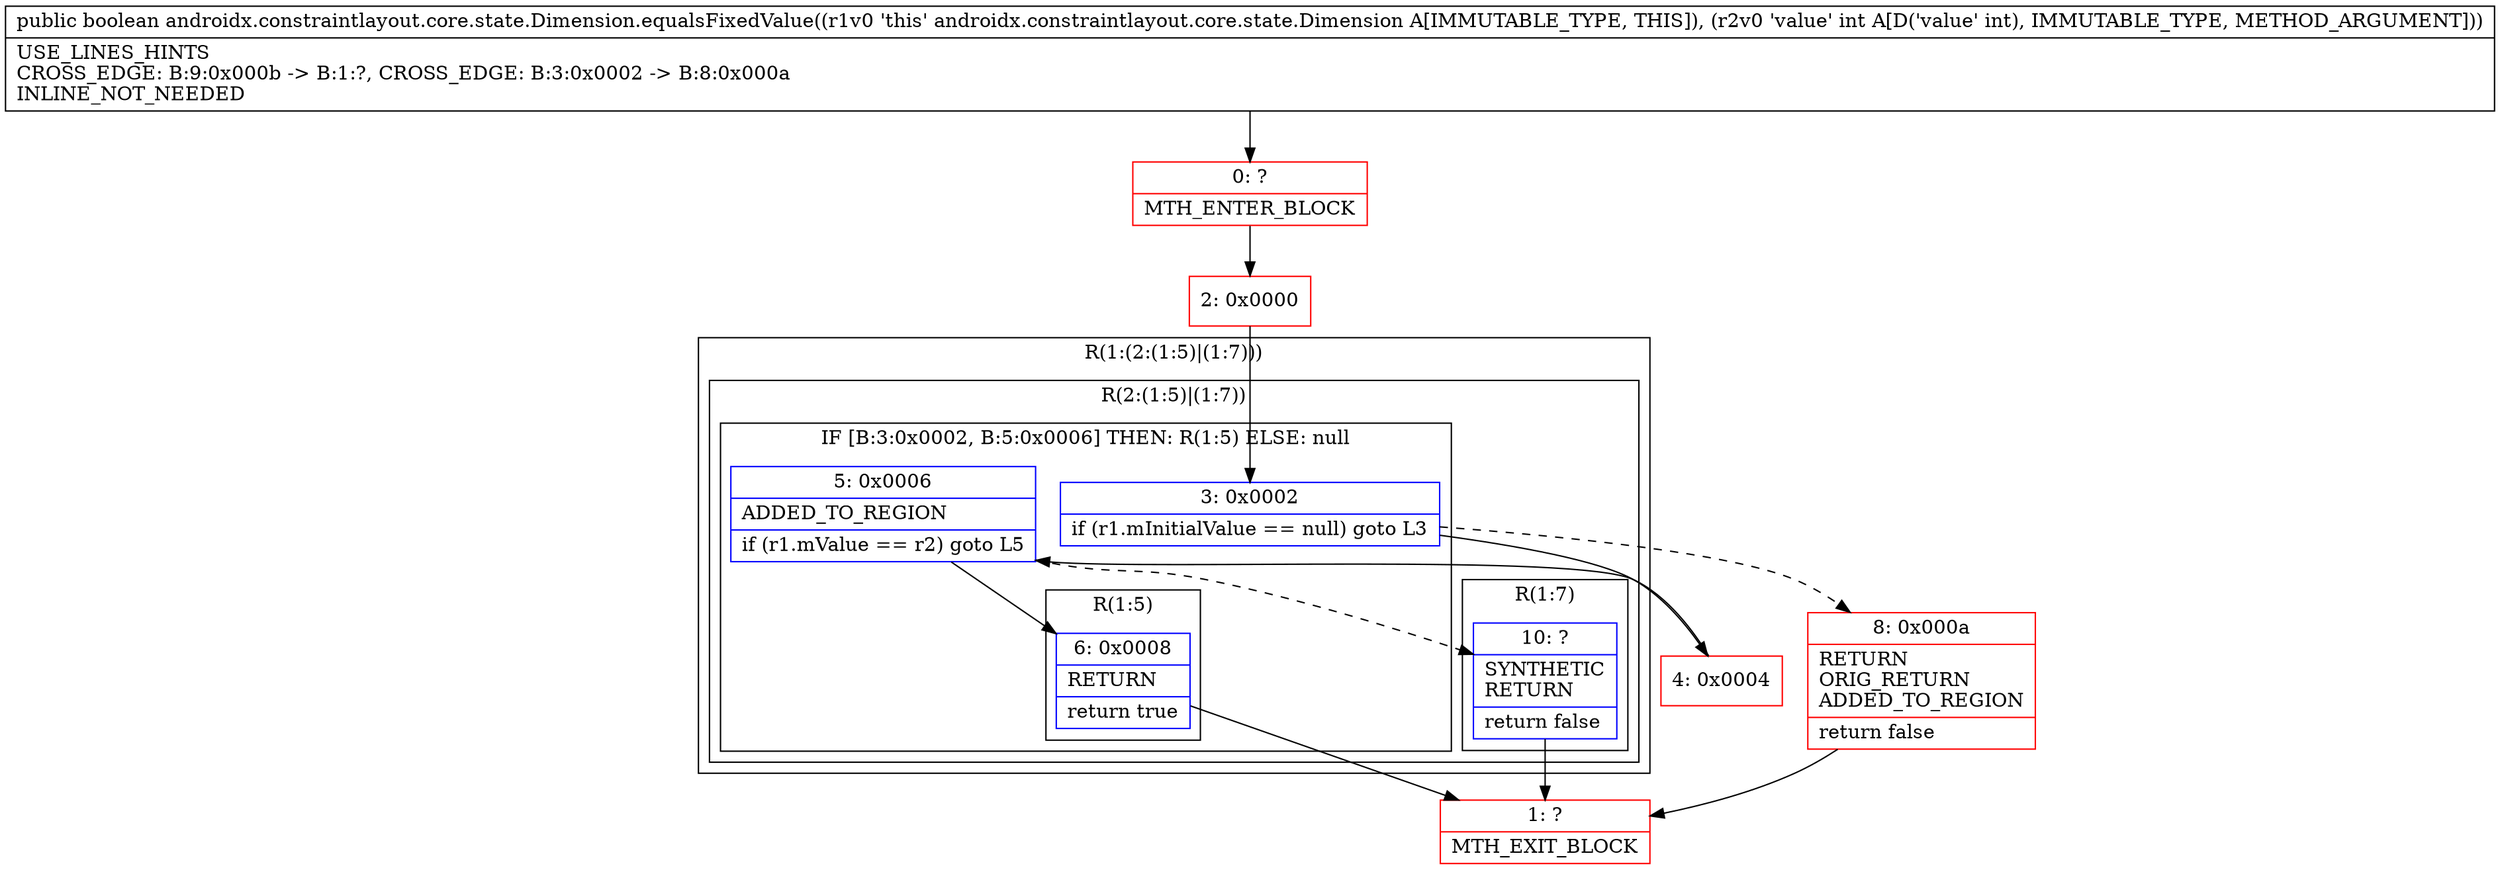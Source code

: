 digraph "CFG forandroidx.constraintlayout.core.state.Dimension.equalsFixedValue(I)Z" {
subgraph cluster_Region_1454031629 {
label = "R(1:(2:(1:5)|(1:7)))";
node [shape=record,color=blue];
subgraph cluster_Region_136262579 {
label = "R(2:(1:5)|(1:7))";
node [shape=record,color=blue];
subgraph cluster_IfRegion_1541930077 {
label = "IF [B:3:0x0002, B:5:0x0006] THEN: R(1:5) ELSE: null";
node [shape=record,color=blue];
Node_3 [shape=record,label="{3\:\ 0x0002|if (r1.mInitialValue == null) goto L3\l}"];
Node_5 [shape=record,label="{5\:\ 0x0006|ADDED_TO_REGION\l|if (r1.mValue == r2) goto L5\l}"];
subgraph cluster_Region_1648892875 {
label = "R(1:5)";
node [shape=record,color=blue];
Node_6 [shape=record,label="{6\:\ 0x0008|RETURN\l|return true\l}"];
}
}
subgraph cluster_Region_1660554788 {
label = "R(1:7)";
node [shape=record,color=blue];
Node_10 [shape=record,label="{10\:\ ?|SYNTHETIC\lRETURN\l|return false\l}"];
}
}
}
Node_0 [shape=record,color=red,label="{0\:\ ?|MTH_ENTER_BLOCK\l}"];
Node_2 [shape=record,color=red,label="{2\:\ 0x0000}"];
Node_4 [shape=record,color=red,label="{4\:\ 0x0004}"];
Node_1 [shape=record,color=red,label="{1\:\ ?|MTH_EXIT_BLOCK\l}"];
Node_8 [shape=record,color=red,label="{8\:\ 0x000a|RETURN\lORIG_RETURN\lADDED_TO_REGION\l|return false\l}"];
MethodNode[shape=record,label="{public boolean androidx.constraintlayout.core.state.Dimension.equalsFixedValue((r1v0 'this' androidx.constraintlayout.core.state.Dimension A[IMMUTABLE_TYPE, THIS]), (r2v0 'value' int A[D('value' int), IMMUTABLE_TYPE, METHOD_ARGUMENT]))  | USE_LINES_HINTS\lCROSS_EDGE: B:9:0x000b \-\> B:1:?, CROSS_EDGE: B:3:0x0002 \-\> B:8:0x000a\lINLINE_NOT_NEEDED\l}"];
MethodNode -> Node_0;Node_3 -> Node_4;
Node_3 -> Node_8[style=dashed];
Node_5 -> Node_6;
Node_5 -> Node_10[style=dashed];
Node_6 -> Node_1;
Node_10 -> Node_1;
Node_0 -> Node_2;
Node_2 -> Node_3;
Node_4 -> Node_5;
Node_8 -> Node_1;
}

